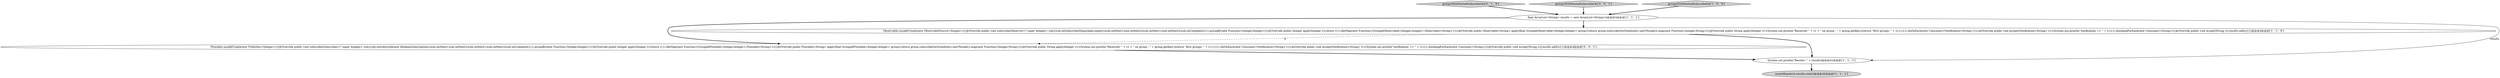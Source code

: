 digraph {
5 [style = filled, label = "groupsWithNestedSubscribeOn['0', '1', '0']", fillcolor = lightgray, shape = diamond image = "AAA0AAABBB2BBB"];
6 [style = filled, label = "groupsWithNestedSubscribeOn['0', '0', '1']", fillcolor = lightgray, shape = diamond image = "AAA0AAABBB3BBB"];
1 [style = filled, label = "assertEquals(4,results.size())@@@42@@@['1', '1', '1']", fillcolor = lightgray, shape = ellipse image = "AAA0AAABBB1BBB"];
7 [style = filled, label = "Flowable.unsafeCreate(new Publisher<Integer>(){@Override public void subscribe(Subscriber<? super Integer> sub){sub.onSubscribe(new BooleanSubscription())sub.onNext(1)sub.onNext(2)sub.onNext(1)sub.onNext(2)sub.onComplete()}}).groupBy(new Function<Integer,Integer>(){@Override public Integer apply(Integer t){return t}}).flatMap(new Function<GroupedFlowable<Integer,Integer>,Flowable<String>>(){@Override public Flowable<String> apply(final GroupedFlowable<Integer,Integer> group){return group.subscribeOn(Schedulers.newThread()).map(new Function<Integer,String>(){@Override public String apply(Integer t1){System.out.println(\"Received: \" + t1 + \" on group : \" + group.getKey())return \"first groups: \" + t1}})}}).doOnEach(new Consumer<Notification<String>>(){@Override public void accept(Notification<String> t1){System.out.println(\"notification => \" + t1)}}).blockingForEach(new Consumer<String>(){@Override public void accept(String s){results.add(s)}})@@@4@@@['0', '0', '1']", fillcolor = white, shape = ellipse image = "AAA0AAABBB3BBB"];
0 [style = filled, label = "Observable.unsafeCreate(new ObservableSource<Integer>(){@Override public void subscribe(Observer<? super Integer> sub){sub.onSubscribe(Disposable.empty())sub.onNext(1)sub.onNext(2)sub.onNext(1)sub.onNext(2)sub.onComplete()}}).groupBy(new Function<Integer,Integer>(){@Override public Integer apply(Integer t){return t}}).flatMap(new Function<GroupedObservable<Integer,Integer>,Observable<String>>(){@Override public Observable<String> apply(final GroupedObservable<Integer,Integer> group){return group.subscribeOn(Schedulers.newThread()).map(new Function<Integer,String>(){@Override public String apply(Integer t1){System.out.println(\"Received: \" + t1 + \" on group : \" + group.getKey())return \"first groups: \" + t1}})}}).doOnEach(new Consumer<Notification<String>>(){@Override public void accept(Notification<String> t1){System.out.println(\"notification => \" + t1)}}).blockingForEach(new Consumer<String>(){@Override public void accept(String s){results.add(s)}})@@@4@@@['1', '1', '0']", fillcolor = white, shape = ellipse image = "AAA0AAABBB1BBB"];
3 [style = filled, label = "groupsWithNestedSubscribeOn['1', '0', '0']", fillcolor = lightgray, shape = diamond image = "AAA0AAABBB1BBB"];
2 [style = filled, label = "final ArrayList<String> results = new ArrayList<String>()@@@3@@@['1', '1', '1']", fillcolor = white, shape = ellipse image = "AAA0AAABBB1BBB"];
4 [style = filled, label = "System.out.println(\"Results: \" + results)@@@41@@@['1', '1', '1']", fillcolor = white, shape = ellipse image = "AAA0AAABBB1BBB"];
5->2 [style = bold, label=""];
2->0 [style = bold, label=""];
2->4 [style = solid, label="results"];
0->7 [style = dashed, label="0"];
0->4 [style = bold, label=""];
7->4 [style = bold, label=""];
6->2 [style = bold, label=""];
3->2 [style = bold, label=""];
2->7 [style = bold, label=""];
4->1 [style = bold, label=""];
}
